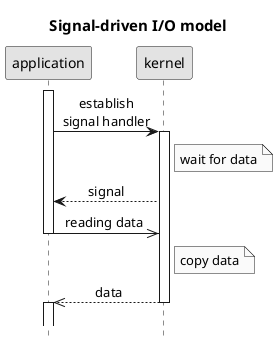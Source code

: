 @startuml
title Signal-driven I/O model
hide footbox
skinparam monochrome true
skinparam defaultFontName Microsoft Sans Serif
skinparam titleFontSize 15
skinparam sequenceMessageAlign center
activate application
application->kernel: establish\nsignal handler
activate kernel
Note right of kernel: wait for data
kernel-->application: signal
application->>kernel: reading data
deactivate application
Note right of kernel: copy data
kernel-->>application: data
deactivate kernel
activate application
||15||
@enduml
